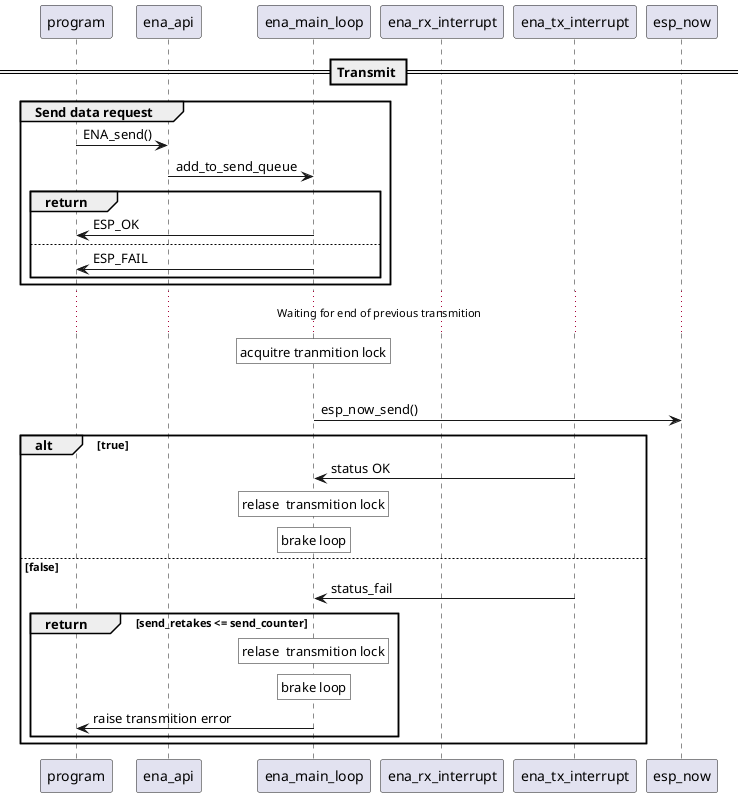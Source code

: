 @startuml

skinparam NoteBackgroundColor white

participant program as "program"
participant ena_api as "ena_api"
participant ena_main as "ena_main_loop"
participant ena_rx as "ena_rx_interrupt"
participant ena_tx as "ena_tx_interrupt"
participant esp_now as "esp_now"

== Transmit ==
group Send data request
program -> ena_api: ENA_send()
ena_api -> ena_main: add_to_send_queue
group return
program <- ena_main: ESP_OK
else
program <- ena_main: ESP_FAIL
end
end

... Waiting for end of previous transmition ...
rnote over ena_main
acquitre tranmition lock
end rnote

group loop
ena_main -> esp_now: esp_now_send()
alt true
ena_main <- ena_tx: status OK
rnote over ena_main
relase  transmition lock
end rnote
rnote over ena_main
brake loop
end rnote
else false
ena_main <- ena_tx: status_fail

group return [send_retakes <= send_counter]
rnote over ena_main
relase  transmition lock
end rnote
rnote over ena_main
brake loop
end rnote
program <- ena_main: raise transmition error
end
end

@enduml
